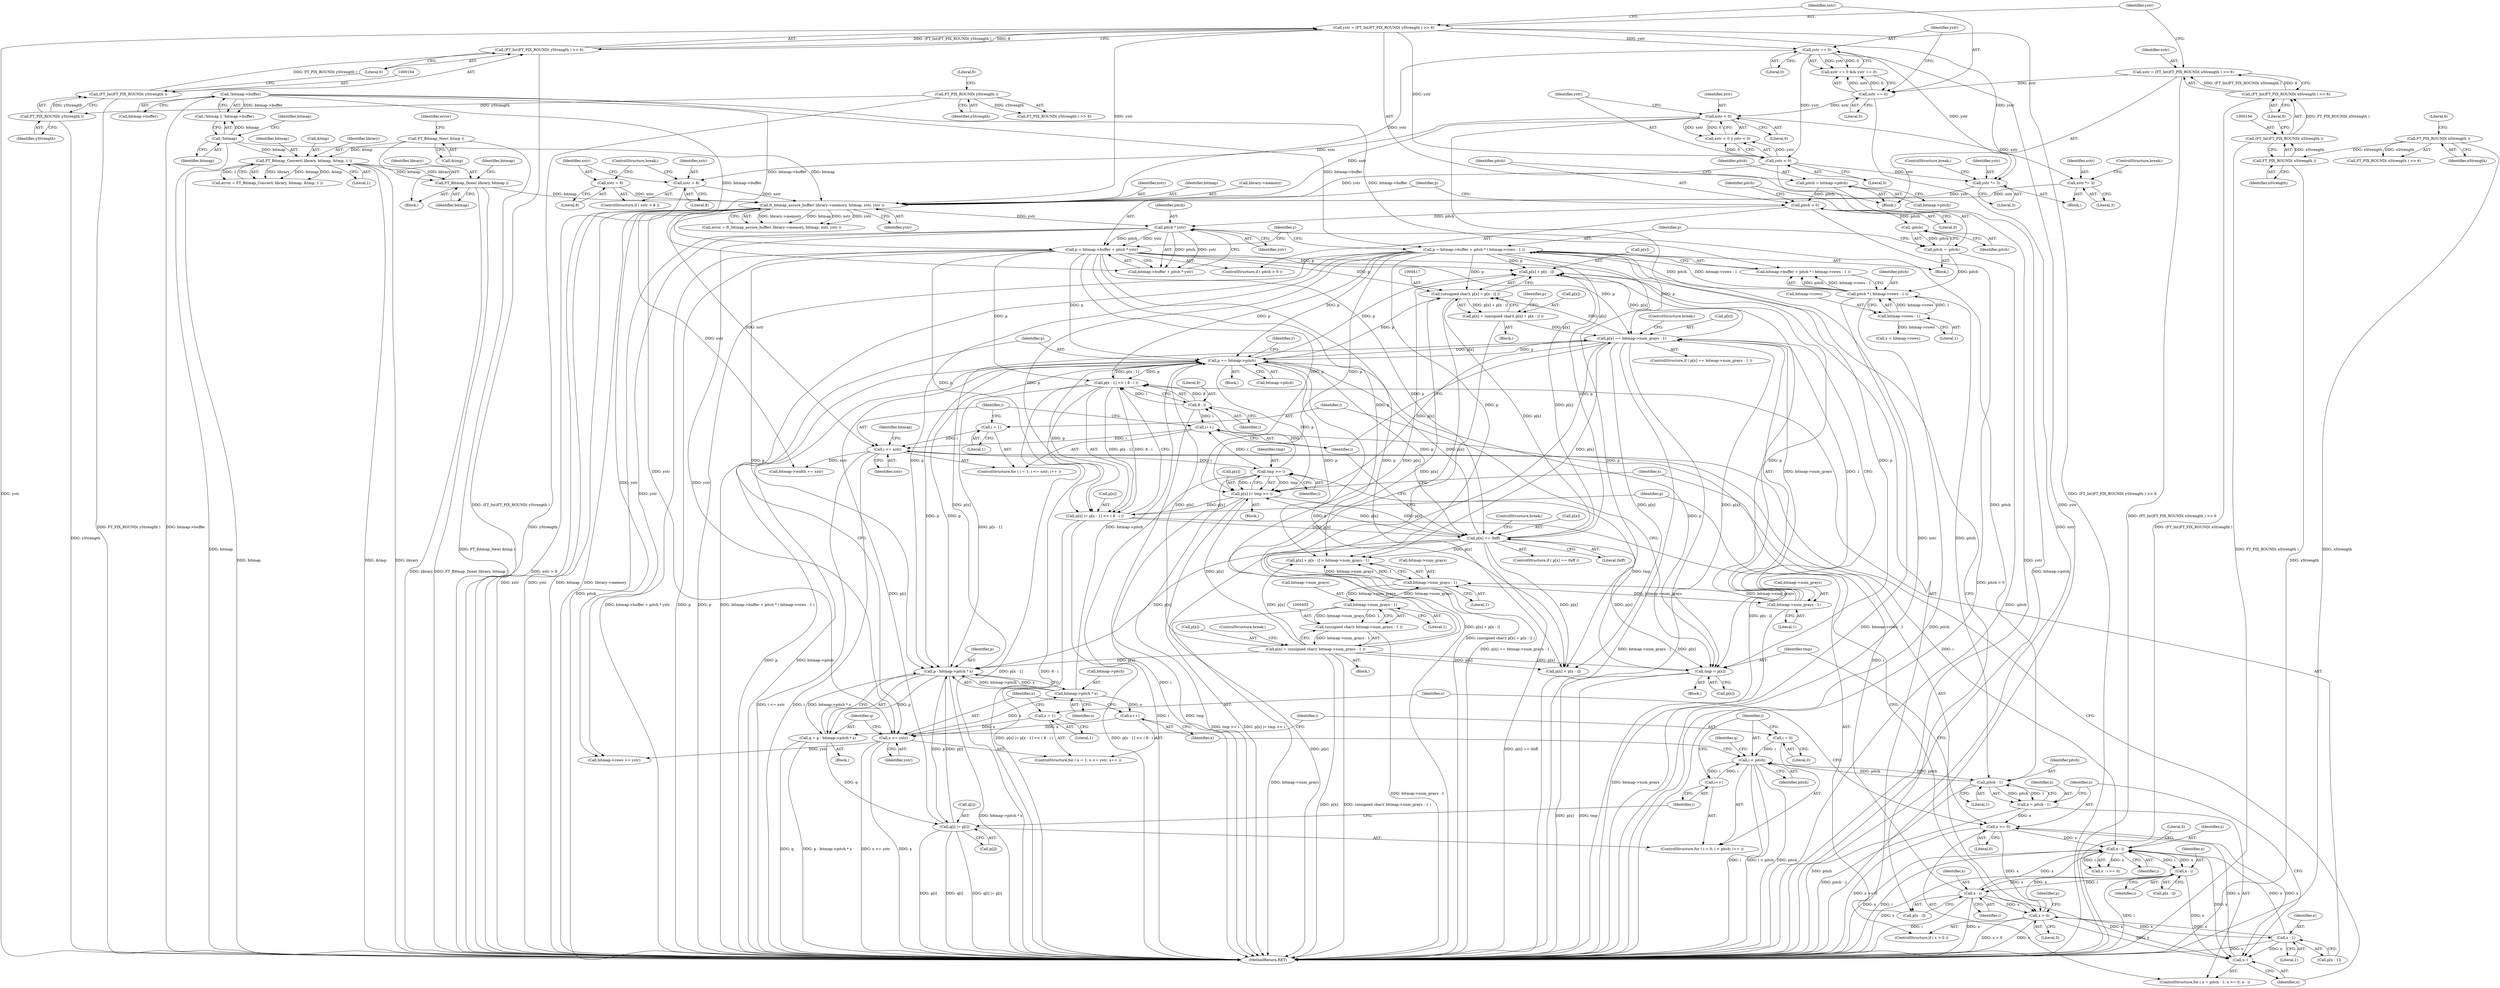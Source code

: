 digraph "0_savannah_b3500af717010137046ec4076d1e1c0641e33727_1@array" {
"1000418" [label="(Call,p[x] + p[x - i])"];
"1000281" [label="(Call,p = bitmap->buffer + pitch * ( bitmap->rows - 1 ))"];
"1000128" [label="(Call,!bitmap->buffer)"];
"1000287" [label="(Call,pitch * ( bitmap->rows - 1 ))"];
"1000277" [label="(Call,pitch = -pitch)"];
"1000279" [label="(Call,-pitch)"];
"1000263" [label="(Call,pitch > 0)"];
"1000257" [label="(Call,pitch = bitmap->pitch)"];
"1000289" [label="(Call,bitmap->rows - 1)"];
"1000266" [label="(Call,p = bitmap->buffer + pitch * ystr)"];
"1000272" [label="(Call,pitch * ystr)"];
"1000246" [label="(Call,ft_bitmap_assure_buffer( library->memory, bitmap, xstr, ystr ))"];
"1000214" [label="(Call,FT_Bitmap_Done( library, bitmap ))"];
"1000204" [label="(Call,FT_Bitmap_Convert( library, bitmap, &tmp, 1 ))"];
"1000126" [label="(Call,!bitmap)"];
"1000199" [label="(Call,FT_Bitmap_New( &tmp ))"];
"1000181" [label="(Call,xstr < 0)"];
"1000170" [label="(Call,xstr == 0)"];
"1000152" [label="(Call,xstr = (FT_Int)FT_PIX_ROUND( xStrength ) >> 6)"];
"1000154" [label="(Call,(FT_Int)FT_PIX_ROUND( xStrength ) >> 6)"];
"1000155" [label="(Call,(FT_Int)FT_PIX_ROUND( xStrength ))"];
"1000157" [label="(Call,FT_PIX_ROUND( xStrength ))"];
"1000139" [label="(Call,FT_PIX_ROUND( xStrength ))"];
"1000224" [label="(Call,xstr > 8)"];
"1000232" [label="(Call,xstr *= 3)"];
"1000227" [label="(Call,xstr = 8)"];
"1000184" [label="(Call,ystr < 0)"];
"1000160" [label="(Call,ystr = (FT_Int)FT_PIX_ROUND( yStrength ) >> 6)"];
"1000162" [label="(Call,(FT_Int)FT_PIX_ROUND( yStrength ) >> 6)"];
"1000163" [label="(Call,(FT_Int)FT_PIX_ROUND( yStrength ))"];
"1000165" [label="(Call,FT_PIX_ROUND( yStrength ))"];
"1000145" [label="(Call,FT_PIX_ROUND( yStrength ))"];
"1000173" [label="(Call,ystr == 0)"];
"1000237" [label="(Call,ystr *= 3)"];
"1000476" [label="(Call,p += bitmap->pitch)"];
"1000455" [label="(Call,bitmap->pitch * x)"];
"1000444" [label="(Call,x <= ystr)"];
"1000441" [label="(Call,x = 1)"];
"1000447" [label="(Call,x++)"];
"1000356" [label="(Call,p[x - 1] << ( 8 - i ))"];
"1000362" [label="(Call,8 - i)"];
"1000345" [label="(Call,tmp >> i)"];
"1000319" [label="(Call,tmp = p[x])"];
"1000366" [label="(Call,p[x] == 0xff)"];
"1000352" [label="(Call,p[x] |= p[x - 1] << ( 8 - i ))"];
"1000341" [label="(Call,p[x] |= tmp >> i)"];
"1000428" [label="(Call,p[x] == bitmap->num_grays - 1)"];
"1000412" [label="(Call,p[x] = (unsigned char)( p[x] + p[x - i] ))"];
"1000416" [label="(Call,(unsigned char)( p[x] + p[x - i] ))"];
"1000398" [label="(Call,p[x] = (unsigned char)( bitmap->num_grays - 1 ))"];
"1000402" [label="(Call,(unsigned char)( bitmap->num_grays - 1 ))"];
"1000404" [label="(Call,bitmap->num_grays - 1)"];
"1000392" [label="(Call,bitmap->num_grays - 1)"];
"1000432" [label="(Call,bitmap->num_grays - 1)"];
"1000328" [label="(Call,i <= xstr)"];
"1000325" [label="(Call,i = 1)"];
"1000331" [label="(Call,i++)"];
"1000424" [label="(Call,x - i)"];
"1000389" [label="(Call,x - i)"];
"1000376" [label="(Call,x - i)"];
"1000312" [label="(Call,x >= 0)"];
"1000315" [label="(Call,x--)"];
"1000349" [label="(Call,x > 0)"];
"1000359" [label="(Call,x - 1)"];
"1000307" [label="(Call,x = pitch - 1)"];
"1000309" [label="(Call,pitch - 1)"];
"1000464" [label="(Call,i < pitch)"];
"1000467" [label="(Call,i++)"];
"1000461" [label="(Call,i = 0)"];
"1000469" [label="(Call,q[i] |= p[i])"];
"1000451" [label="(Call,q = p - bitmap->pitch * x)"];
"1000453" [label="(Call,p - bitmap->pitch * x)"];
"1000251" [label="(Identifier,xstr)"];
"1000363" [label="(Literal,8)"];
"1000230" [label="(ControlStructure,break;)"];
"1000331" [label="(Call,i++)"];
"1000391" [label="(Identifier,i)"];
"1000354" [label="(Identifier,p)"];
"1000371" [label="(ControlStructure,break;)"];
"1000184" [label="(Call,ystr < 0)"];
"1000171" [label="(Identifier,xstr)"];
"1000370" [label="(Literal,0xff)"];
"1000359" [label="(Call,x - 1)"];
"1000470" [label="(Call,q[i])"];
"1000127" [label="(Identifier,bitmap)"];
"1000232" [label="(Call,xstr *= 3)"];
"1000478" [label="(Call,bitmap->pitch)"];
"1000141" [label="(Literal,6)"];
"1000422" [label="(Call,p[x - i])"];
"1000267" [label="(Identifier,p)"];
"1000389" [label="(Call,x - i)"];
"1000377" [label="(Identifier,x)"];
"1000206" [label="(Identifier,bitmap)"];
"1000186" [label="(Literal,0)"];
"1000437" [label="(ControlStructure,break;)"];
"1000393" [label="(Call,bitmap->num_grays)"];
"1000296" [label="(Identifier,y)"];
"1000274" [label="(Identifier,ystr)"];
"1000428" [label="(Call,p[x] == bitmap->num_grays - 1)"];
"1000419" [label="(Call,p[x])"];
"1000258" [label="(Identifier,pitch)"];
"1000396" [label="(Literal,1)"];
"1000416" [label="(Call,(unsigned char)( p[x] + p[x - i] ))"];
"1000125" [label="(Call,!bitmap || !bitmap->buffer)"];
"1000252" [label="(Identifier,ystr)"];
"1000199" [label="(Call,FT_Bitmap_New( &tmp ))"];
"1000202" [label="(Call,error = FT_Bitmap_Convert( library, bitmap, &tmp, 1 ))"];
"1000214" [label="(Call,FT_Bitmap_Done( library, bitmap ))"];
"1000346" [label="(Identifier,tmp)"];
"1000315" [label="(Call,x--)"];
"1000130" [label="(Identifier,bitmap)"];
"1000486" [label="(Call,bitmap->rows += ystr)"];
"1000348" [label="(ControlStructure,if ( x > 0 ))"];
"1000340" [label="(Block,)"];
"1000172" [label="(Literal,0)"];
"1000309" [label="(Call,pitch - 1)"];
"1000229" [label="(Literal,8)"];
"1000209" [label="(Literal,1)"];
"1000357" [label="(Call,p[x - 1])"];
"1000353" [label="(Call,p[x])"];
"1000464" [label="(Call,i < pitch)"];
"1000451" [label="(Call,q = p - bitmap->pitch * x)"];
"1000145" [label="(Call,FT_PIX_ROUND( yStrength ))"];
"1000167" [label="(Literal,6)"];
"1000390" [label="(Identifier,x)"];
"1000425" [label="(Identifier,x)"];
"1000266" [label="(Call,p = bitmap->buffer + pitch * ystr)"];
"1000399" [label="(Call,p[x])"];
"1000215" [label="(Identifier,library)"];
"1000306" [label="(ControlStructure,for ( x = pitch - 1; x >= 0; x-- ))"];
"1000349" [label="(Call,x > 0)"];
"1000234" [label="(Literal,3)"];
"1000312" [label="(Call,x >= 0)"];
"1000356" [label="(Call,p[x - 1] << ( 8 - i ))"];
"1000445" [label="(Identifier,x)"];
"1000460" [label="(ControlStructure,for ( i = 0; i < pitch; i++ ))"];
"1000316" [label="(Identifier,x)"];
"1000144" [label="(Call,FT_PIX_ROUND( yStrength ) >> 6)"];
"1000263" [label="(Call,pitch > 0)"];
"1000305" [label="(Block,)"];
"1000194" [label="(Block,)"];
"1000330" [label="(Identifier,xstr)"];
"1000239" [label="(Literal,3)"];
"1000441" [label="(Call,x = 1)"];
"1000362" [label="(Call,8 - i)"];
"1000448" [label="(Identifier,x)"];
"1000473" [label="(Call,p[i])"];
"1000161" [label="(Identifier,ystr)"];
"1000282" [label="(Identifier,p)"];
"1000155" [label="(Call,(FT_Int)FT_PIX_ROUND( xStrength ))"];
"1000408" [label="(Literal,1)"];
"1000126" [label="(Call,!bitmap)"];
"1000454" [label="(Identifier,p)"];
"1000476" [label="(Call,p += bitmap->pitch)"];
"1000412" [label="(Call,p[x] = (unsigned char)( p[x] + p[x - i] ))"];
"1000197" [label="(Block,)"];
"1000324" [label="(ControlStructure,for ( i = 1; i <= xstr; i++ ))"];
"1000409" [label="(ControlStructure,break;)"];
"1000337" [label="(Identifier,bitmap)"];
"1000159" [label="(Literal,6)"];
"1000443" [label="(Literal,1)"];
"1000411" [label="(Block,)"];
"1000392" [label="(Call,bitmap->num_grays - 1)"];
"1000465" [label="(Identifier,i)"];
"1000469" [label="(Call,q[i] |= p[i])"];
"1000265" [label="(Literal,0)"];
"1000424" [label="(Call,x - i)"];
"1000311" [label="(Literal,1)"];
"1000204" [label="(Call,FT_Bitmap_Convert( library, bitmap, &tmp, 1 ))"];
"1000308" [label="(Identifier,x)"];
"1000219" [label="(Identifier,bitmap)"];
"1000325" [label="(Call,i = 1)"];
"1000418" [label="(Call,p[x] + p[x - i])"];
"1000329" [label="(Identifier,i)"];
"1000162" [label="(Call,(FT_Int)FT_PIX_ROUND( yStrength ) >> 6)"];
"1000436" [label="(Literal,1)"];
"1000165" [label="(Call,FT_PIX_ROUND( yStrength ))"];
"1000226" [label="(Literal,8)"];
"1000397" [label="(Block,)"];
"1000154" [label="(Call,(FT_Int)FT_PIX_ROUND( xStrength ) >> 6)"];
"1000293" [label="(Literal,1)"];
"1000307" [label="(Call,x = pitch - 1)"];
"1000477" [label="(Identifier,p)"];
"1000152" [label="(Call,xstr = (FT_Int)FT_PIX_ROUND( xStrength ) >> 6)"];
"1000278" [label="(Identifier,pitch)"];
"1000455" [label="(Call,bitmap->pitch * x)"];
"1000367" [label="(Call,p[x])"];
"1000240" [label="(ControlStructure,break;)"];
"1000153" [label="(Identifier,xstr)"];
"1000304" [label="(Identifier,y)"];
"1000467" [label="(Call,i++)"];
"1000433" [label="(Call,bitmap->num_grays)"];
"1000146" [label="(Identifier,yStrength)"];
"1000382" [label="(Call,p[x] + p[x - i] > bitmap->num_grays - 1)"];
"1000352" [label="(Call,p[x] |= p[x - 1] << ( 8 - i ))"];
"1000368" [label="(Identifier,p)"];
"1000350" [label="(Identifier,x)"];
"1000332" [label="(Identifier,i)"];
"1000160" [label="(Call,ystr = (FT_Int)FT_PIX_ROUND( yStrength ) >> 6)"];
"1000276" [label="(Block,)"];
"1000224" [label="(Call,xstr > 8)"];
"1000310" [label="(Identifier,pitch)"];
"1000185" [label="(Identifier,ystr)"];
"1000112" [label="(Block,)"];
"1000181" [label="(Call,xstr < 0)"];
"1000347" [label="(Identifier,i)"];
"1000379" [label="(Literal,0)"];
"1000345" [label="(Call,tmp >> i)"];
"1000129" [label="(Call,bitmap->buffer)"];
"1000228" [label="(Identifier,xstr)"];
"1000361" [label="(Literal,1)"];
"1000244" [label="(Call,error = ft_bitmap_assure_buffer( library->memory, bitmap, xstr, ystr ))"];
"1000225" [label="(Identifier,xstr)"];
"1000375" [label="(Call,x - i >= 0)"];
"1000298" [label="(Call,y < bitmap->rows)"];
"1000233" [label="(Identifier,xstr)"];
"1000351" [label="(Literal,0)"];
"1000456" [label="(Call,bitmap->pitch)"];
"1000183" [label="(Literal,0)"];
"1000207" [label="(Call,&tmp)"];
"1000447" [label="(Call,x++)"];
"1000378" [label="(Identifier,i)"];
"1000493" [label="(MethodReturn,RET)"];
"1000288" [label="(Identifier,pitch)"];
"1000283" [label="(Call,bitmap->buffer + pitch * ( bitmap->rows - 1 ))"];
"1000169" [label="(Call,xstr == 0 && ystr == 0)"];
"1000319" [label="(Call,tmp = p[x])"];
"1000277" [label="(Call,pitch = -pitch)"];
"1000446" [label="(Identifier,ystr)"];
"1000463" [label="(Literal,0)"];
"1000158" [label="(Identifier,xStrength)"];
"1000166" [label="(Identifier,yStrength)"];
"1000235" [label="(ControlStructure,break;)"];
"1000405" [label="(Call,bitmap->num_grays)"];
"1000398" [label="(Call,p[x] = (unsigned char)( bitmap->num_grays - 1 ))"];
"1000462" [label="(Identifier,i)"];
"1000327" [label="(Literal,1)"];
"1000147" [label="(Literal,6)"];
"1000272" [label="(Call,pitch * ystr)"];
"1000268" [label="(Call,bitmap->buffer + pitch * ystr)"];
"1000238" [label="(Identifier,ystr)"];
"1000246" [label="(Call,ft_bitmap_assure_buffer( library->memory, bitmap, xstr, ystr ))"];
"1000262" [label="(ControlStructure,if ( pitch > 0 ))"];
"1000341" [label="(Call,p[x] |= tmp >> i)"];
"1000387" [label="(Call,p[x - i])"];
"1000157" [label="(Call,FT_PIX_ROUND( xStrength ))"];
"1000326" [label="(Identifier,i)"];
"1000442" [label="(Identifier,x)"];
"1000481" [label="(Call,bitmap->width += xstr)"];
"1000139" [label="(Call,FT_PIX_ROUND( xStrength ))"];
"1000175" [label="(Literal,0)"];
"1000259" [label="(Call,bitmap->pitch)"];
"1000257" [label="(Call,pitch = bitmap->pitch)"];
"1000250" [label="(Identifier,bitmap)"];
"1000328" [label="(Call,i <= xstr)"];
"1000200" [label="(Call,&tmp)"];
"1000402" [label="(Call,(unsigned char)( bitmap->num_grays - 1 ))"];
"1000273" [label="(Identifier,pitch)"];
"1000279" [label="(Call,-pitch)"];
"1000471" [label="(Identifier,q)"];
"1000237" [label="(Call,ystr *= 3)"];
"1000290" [label="(Call,bitmap->rows)"];
"1000163" [label="(Call,(FT_Int)FT_PIX_ROUND( yStrength ))"];
"1000264" [label="(Identifier,pitch)"];
"1000320" [label="(Identifier,tmp)"];
"1000281" [label="(Call,p = bitmap->buffer + pitch * ( bitmap->rows - 1 ))"];
"1000223" [label="(ControlStructure,if ( xstr > 8 ))"];
"1000342" [label="(Call,p[x])"];
"1000138" [label="(Call,FT_PIX_ROUND( xStrength ) >> 6)"];
"1000453" [label="(Call,p - bitmap->pitch * x)"];
"1000227" [label="(Call,xstr = 8)"];
"1000413" [label="(Call,p[x])"];
"1000383" [label="(Call,p[x] + p[x - i])"];
"1000180" [label="(Call,xstr < 0 || ystr < 0)"];
"1000317" [label="(Block,)"];
"1000216" [label="(Identifier,bitmap)"];
"1000140" [label="(Identifier,xStrength)"];
"1000468" [label="(Identifier,i)"];
"1000205" [label="(Identifier,library)"];
"1000364" [label="(Identifier,i)"];
"1000360" [label="(Identifier,x)"];
"1000287" [label="(Call,pitch * ( bitmap->rows - 1 ))"];
"1000280" [label="(Identifier,pitch)"];
"1000461" [label="(Call,i = 0)"];
"1000376" [label="(Call,x - i)"];
"1000444" [label="(Call,x <= ystr)"];
"1000452" [label="(Identifier,q)"];
"1000203" [label="(Identifier,error)"];
"1000366" [label="(Call,p[x] == 0xff)"];
"1000427" [label="(ControlStructure,if ( p[x] == bitmap->num_grays - 1 ))"];
"1000170" [label="(Call,xstr == 0)"];
"1000466" [label="(Identifier,pitch)"];
"1000321" [label="(Call,p[x])"];
"1000174" [label="(Identifier,ystr)"];
"1000365" [label="(ControlStructure,if ( p[x] == 0xff ))"];
"1000247" [label="(Call,library->memory)"];
"1000440" [label="(ControlStructure,for ( x = 1; x <= ystr; x++ ))"];
"1000314" [label="(Literal,0)"];
"1000173" [label="(Call,ystr == 0)"];
"1000426" [label="(Identifier,i)"];
"1000313" [label="(Identifier,x)"];
"1000430" [label="(Identifier,p)"];
"1000289" [label="(Call,bitmap->rows - 1)"];
"1000459" [label="(Identifier,x)"];
"1000449" [label="(Block,)"];
"1000432" [label="(Call,bitmap->num_grays - 1)"];
"1000429" [label="(Call,p[x])"];
"1000128" [label="(Call,!bitmap->buffer)"];
"1000182" [label="(Identifier,xstr)"];
"1000404" [label="(Call,bitmap->num_grays - 1)"];
"1000418" -> "1000416"  [label="AST: "];
"1000418" -> "1000422"  [label="CFG: "];
"1000419" -> "1000418"  [label="AST: "];
"1000422" -> "1000418"  [label="AST: "];
"1000416" -> "1000418"  [label="CFG: "];
"1000418" -> "1000493"  [label="DDG: p[x - i]"];
"1000281" -> "1000418"  [label="DDG: p"];
"1000266" -> "1000418"  [label="DDG: p"];
"1000476" -> "1000418"  [label="DDG: p"];
"1000366" -> "1000418"  [label="DDG: p[x]"];
"1000428" -> "1000418"  [label="DDG: p[x]"];
"1000398" -> "1000418"  [label="DDG: p[x]"];
"1000281" -> "1000276"  [label="AST: "];
"1000281" -> "1000283"  [label="CFG: "];
"1000282" -> "1000281"  [label="AST: "];
"1000283" -> "1000281"  [label="AST: "];
"1000296" -> "1000281"  [label="CFG: "];
"1000281" -> "1000493"  [label="DDG: p"];
"1000281" -> "1000493"  [label="DDG: bitmap->buffer + pitch * ( bitmap->rows - 1 )"];
"1000128" -> "1000281"  [label="DDG: bitmap->buffer"];
"1000287" -> "1000281"  [label="DDG: pitch"];
"1000287" -> "1000281"  [label="DDG: bitmap->rows - 1"];
"1000281" -> "1000319"  [label="DDG: p"];
"1000281" -> "1000341"  [label="DDG: p"];
"1000281" -> "1000352"  [label="DDG: p"];
"1000281" -> "1000356"  [label="DDG: p"];
"1000281" -> "1000366"  [label="DDG: p"];
"1000281" -> "1000382"  [label="DDG: p"];
"1000281" -> "1000383"  [label="DDG: p"];
"1000281" -> "1000416"  [label="DDG: p"];
"1000281" -> "1000428"  [label="DDG: p"];
"1000281" -> "1000453"  [label="DDG: p"];
"1000281" -> "1000476"  [label="DDG: p"];
"1000128" -> "1000125"  [label="AST: "];
"1000128" -> "1000129"  [label="CFG: "];
"1000129" -> "1000128"  [label="AST: "];
"1000125" -> "1000128"  [label="CFG: "];
"1000128" -> "1000493"  [label="DDG: bitmap->buffer"];
"1000128" -> "1000125"  [label="DDG: bitmap->buffer"];
"1000128" -> "1000266"  [label="DDG: bitmap->buffer"];
"1000128" -> "1000268"  [label="DDG: bitmap->buffer"];
"1000128" -> "1000283"  [label="DDG: bitmap->buffer"];
"1000287" -> "1000283"  [label="AST: "];
"1000287" -> "1000289"  [label="CFG: "];
"1000288" -> "1000287"  [label="AST: "];
"1000289" -> "1000287"  [label="AST: "];
"1000283" -> "1000287"  [label="CFG: "];
"1000287" -> "1000493"  [label="DDG: bitmap->rows - 1"];
"1000287" -> "1000493"  [label="DDG: pitch"];
"1000287" -> "1000283"  [label="DDG: pitch"];
"1000287" -> "1000283"  [label="DDG: bitmap->rows - 1"];
"1000277" -> "1000287"  [label="DDG: pitch"];
"1000289" -> "1000287"  [label="DDG: bitmap->rows"];
"1000289" -> "1000287"  [label="DDG: 1"];
"1000287" -> "1000309"  [label="DDG: pitch"];
"1000277" -> "1000276"  [label="AST: "];
"1000277" -> "1000279"  [label="CFG: "];
"1000278" -> "1000277"  [label="AST: "];
"1000279" -> "1000277"  [label="AST: "];
"1000282" -> "1000277"  [label="CFG: "];
"1000277" -> "1000493"  [label="DDG: -pitch"];
"1000279" -> "1000277"  [label="DDG: pitch"];
"1000279" -> "1000280"  [label="CFG: "];
"1000280" -> "1000279"  [label="AST: "];
"1000263" -> "1000279"  [label="DDG: pitch"];
"1000263" -> "1000262"  [label="AST: "];
"1000263" -> "1000265"  [label="CFG: "];
"1000264" -> "1000263"  [label="AST: "];
"1000265" -> "1000263"  [label="AST: "];
"1000267" -> "1000263"  [label="CFG: "];
"1000278" -> "1000263"  [label="CFG: "];
"1000263" -> "1000493"  [label="DDG: pitch > 0"];
"1000257" -> "1000263"  [label="DDG: pitch"];
"1000263" -> "1000272"  [label="DDG: pitch"];
"1000257" -> "1000112"  [label="AST: "];
"1000257" -> "1000259"  [label="CFG: "];
"1000258" -> "1000257"  [label="AST: "];
"1000259" -> "1000257"  [label="AST: "];
"1000264" -> "1000257"  [label="CFG: "];
"1000257" -> "1000493"  [label="DDG: bitmap->pitch"];
"1000289" -> "1000293"  [label="CFG: "];
"1000290" -> "1000289"  [label="AST: "];
"1000293" -> "1000289"  [label="AST: "];
"1000289" -> "1000298"  [label="DDG: bitmap->rows"];
"1000266" -> "1000262"  [label="AST: "];
"1000266" -> "1000268"  [label="CFG: "];
"1000267" -> "1000266"  [label="AST: "];
"1000268" -> "1000266"  [label="AST: "];
"1000296" -> "1000266"  [label="CFG: "];
"1000266" -> "1000493"  [label="DDG: bitmap->buffer + pitch * ystr"];
"1000266" -> "1000493"  [label="DDG: p"];
"1000272" -> "1000266"  [label="DDG: pitch"];
"1000272" -> "1000266"  [label="DDG: ystr"];
"1000266" -> "1000319"  [label="DDG: p"];
"1000266" -> "1000341"  [label="DDG: p"];
"1000266" -> "1000352"  [label="DDG: p"];
"1000266" -> "1000356"  [label="DDG: p"];
"1000266" -> "1000366"  [label="DDG: p"];
"1000266" -> "1000382"  [label="DDG: p"];
"1000266" -> "1000383"  [label="DDG: p"];
"1000266" -> "1000416"  [label="DDG: p"];
"1000266" -> "1000428"  [label="DDG: p"];
"1000266" -> "1000453"  [label="DDG: p"];
"1000266" -> "1000476"  [label="DDG: p"];
"1000272" -> "1000268"  [label="AST: "];
"1000272" -> "1000274"  [label="CFG: "];
"1000273" -> "1000272"  [label="AST: "];
"1000274" -> "1000272"  [label="AST: "];
"1000268" -> "1000272"  [label="CFG: "];
"1000272" -> "1000493"  [label="DDG: pitch"];
"1000272" -> "1000268"  [label="DDG: pitch"];
"1000272" -> "1000268"  [label="DDG: ystr"];
"1000246" -> "1000272"  [label="DDG: ystr"];
"1000272" -> "1000309"  [label="DDG: pitch"];
"1000272" -> "1000444"  [label="DDG: ystr"];
"1000272" -> "1000486"  [label="DDG: ystr"];
"1000246" -> "1000244"  [label="AST: "];
"1000246" -> "1000252"  [label="CFG: "];
"1000247" -> "1000246"  [label="AST: "];
"1000250" -> "1000246"  [label="AST: "];
"1000251" -> "1000246"  [label="AST: "];
"1000252" -> "1000246"  [label="AST: "];
"1000244" -> "1000246"  [label="CFG: "];
"1000246" -> "1000493"  [label="DDG: xstr"];
"1000246" -> "1000493"  [label="DDG: ystr"];
"1000246" -> "1000493"  [label="DDG: bitmap"];
"1000246" -> "1000493"  [label="DDG: library->memory"];
"1000246" -> "1000244"  [label="DDG: library->memory"];
"1000246" -> "1000244"  [label="DDG: bitmap"];
"1000246" -> "1000244"  [label="DDG: xstr"];
"1000246" -> "1000244"  [label="DDG: ystr"];
"1000214" -> "1000246"  [label="DDG: bitmap"];
"1000126" -> "1000246"  [label="DDG: bitmap"];
"1000181" -> "1000246"  [label="DDG: xstr"];
"1000224" -> "1000246"  [label="DDG: xstr"];
"1000232" -> "1000246"  [label="DDG: xstr"];
"1000227" -> "1000246"  [label="DDG: xstr"];
"1000184" -> "1000246"  [label="DDG: ystr"];
"1000237" -> "1000246"  [label="DDG: ystr"];
"1000160" -> "1000246"  [label="DDG: ystr"];
"1000173" -> "1000246"  [label="DDG: ystr"];
"1000246" -> "1000328"  [label="DDG: xstr"];
"1000246" -> "1000444"  [label="DDG: ystr"];
"1000246" -> "1000481"  [label="DDG: xstr"];
"1000246" -> "1000486"  [label="DDG: ystr"];
"1000214" -> "1000197"  [label="AST: "];
"1000214" -> "1000216"  [label="CFG: "];
"1000215" -> "1000214"  [label="AST: "];
"1000216" -> "1000214"  [label="AST: "];
"1000219" -> "1000214"  [label="CFG: "];
"1000214" -> "1000493"  [label="DDG: FT_Bitmap_Done( library, bitmap )"];
"1000214" -> "1000493"  [label="DDG: library"];
"1000204" -> "1000214"  [label="DDG: library"];
"1000204" -> "1000214"  [label="DDG: bitmap"];
"1000204" -> "1000202"  [label="AST: "];
"1000204" -> "1000209"  [label="CFG: "];
"1000205" -> "1000204"  [label="AST: "];
"1000206" -> "1000204"  [label="AST: "];
"1000207" -> "1000204"  [label="AST: "];
"1000209" -> "1000204"  [label="AST: "];
"1000202" -> "1000204"  [label="CFG: "];
"1000204" -> "1000493"  [label="DDG: bitmap"];
"1000204" -> "1000493"  [label="DDG: &tmp"];
"1000204" -> "1000493"  [label="DDG: library"];
"1000204" -> "1000202"  [label="DDG: library"];
"1000204" -> "1000202"  [label="DDG: bitmap"];
"1000204" -> "1000202"  [label="DDG: &tmp"];
"1000204" -> "1000202"  [label="DDG: 1"];
"1000126" -> "1000204"  [label="DDG: bitmap"];
"1000199" -> "1000204"  [label="DDG: &tmp"];
"1000126" -> "1000125"  [label="AST: "];
"1000126" -> "1000127"  [label="CFG: "];
"1000127" -> "1000126"  [label="AST: "];
"1000130" -> "1000126"  [label="CFG: "];
"1000125" -> "1000126"  [label="CFG: "];
"1000126" -> "1000493"  [label="DDG: bitmap"];
"1000126" -> "1000125"  [label="DDG: bitmap"];
"1000199" -> "1000197"  [label="AST: "];
"1000199" -> "1000200"  [label="CFG: "];
"1000200" -> "1000199"  [label="AST: "];
"1000203" -> "1000199"  [label="CFG: "];
"1000199" -> "1000493"  [label="DDG: FT_Bitmap_New( &tmp )"];
"1000181" -> "1000180"  [label="AST: "];
"1000181" -> "1000183"  [label="CFG: "];
"1000182" -> "1000181"  [label="AST: "];
"1000183" -> "1000181"  [label="AST: "];
"1000185" -> "1000181"  [label="CFG: "];
"1000180" -> "1000181"  [label="CFG: "];
"1000181" -> "1000493"  [label="DDG: xstr"];
"1000181" -> "1000180"  [label="DDG: xstr"];
"1000181" -> "1000180"  [label="DDG: 0"];
"1000170" -> "1000181"  [label="DDG: xstr"];
"1000181" -> "1000224"  [label="DDG: xstr"];
"1000181" -> "1000232"  [label="DDG: xstr"];
"1000170" -> "1000169"  [label="AST: "];
"1000170" -> "1000172"  [label="CFG: "];
"1000171" -> "1000170"  [label="AST: "];
"1000172" -> "1000170"  [label="AST: "];
"1000174" -> "1000170"  [label="CFG: "];
"1000169" -> "1000170"  [label="CFG: "];
"1000170" -> "1000493"  [label="DDG: xstr"];
"1000170" -> "1000169"  [label="DDG: xstr"];
"1000170" -> "1000169"  [label="DDG: 0"];
"1000152" -> "1000170"  [label="DDG: xstr"];
"1000152" -> "1000112"  [label="AST: "];
"1000152" -> "1000154"  [label="CFG: "];
"1000153" -> "1000152"  [label="AST: "];
"1000154" -> "1000152"  [label="AST: "];
"1000161" -> "1000152"  [label="CFG: "];
"1000152" -> "1000493"  [label="DDG: (FT_Int)FT_PIX_ROUND( xStrength ) >> 6"];
"1000154" -> "1000152"  [label="DDG: (FT_Int)FT_PIX_ROUND( xStrength )"];
"1000154" -> "1000152"  [label="DDG: 6"];
"1000154" -> "1000159"  [label="CFG: "];
"1000155" -> "1000154"  [label="AST: "];
"1000159" -> "1000154"  [label="AST: "];
"1000154" -> "1000493"  [label="DDG: (FT_Int)FT_PIX_ROUND( xStrength )"];
"1000155" -> "1000154"  [label="DDG: FT_PIX_ROUND( xStrength )"];
"1000155" -> "1000157"  [label="CFG: "];
"1000156" -> "1000155"  [label="AST: "];
"1000157" -> "1000155"  [label="AST: "];
"1000159" -> "1000155"  [label="CFG: "];
"1000155" -> "1000493"  [label="DDG: FT_PIX_ROUND( xStrength )"];
"1000157" -> "1000155"  [label="DDG: xStrength"];
"1000157" -> "1000158"  [label="CFG: "];
"1000158" -> "1000157"  [label="AST: "];
"1000157" -> "1000493"  [label="DDG: xStrength"];
"1000139" -> "1000157"  [label="DDG: xStrength"];
"1000139" -> "1000138"  [label="AST: "];
"1000139" -> "1000140"  [label="CFG: "];
"1000140" -> "1000139"  [label="AST: "];
"1000141" -> "1000139"  [label="CFG: "];
"1000139" -> "1000493"  [label="DDG: xStrength"];
"1000139" -> "1000138"  [label="DDG: xStrength"];
"1000224" -> "1000223"  [label="AST: "];
"1000224" -> "1000226"  [label="CFG: "];
"1000225" -> "1000224"  [label="AST: "];
"1000226" -> "1000224"  [label="AST: "];
"1000228" -> "1000224"  [label="CFG: "];
"1000230" -> "1000224"  [label="CFG: "];
"1000224" -> "1000493"  [label="DDG: xstr > 8"];
"1000232" -> "1000194"  [label="AST: "];
"1000232" -> "1000234"  [label="CFG: "];
"1000233" -> "1000232"  [label="AST: "];
"1000234" -> "1000232"  [label="AST: "];
"1000235" -> "1000232"  [label="CFG: "];
"1000227" -> "1000223"  [label="AST: "];
"1000227" -> "1000229"  [label="CFG: "];
"1000228" -> "1000227"  [label="AST: "];
"1000229" -> "1000227"  [label="AST: "];
"1000230" -> "1000227"  [label="CFG: "];
"1000184" -> "1000180"  [label="AST: "];
"1000184" -> "1000186"  [label="CFG: "];
"1000185" -> "1000184"  [label="AST: "];
"1000186" -> "1000184"  [label="AST: "];
"1000180" -> "1000184"  [label="CFG: "];
"1000184" -> "1000493"  [label="DDG: ystr"];
"1000184" -> "1000180"  [label="DDG: ystr"];
"1000184" -> "1000180"  [label="DDG: 0"];
"1000160" -> "1000184"  [label="DDG: ystr"];
"1000173" -> "1000184"  [label="DDG: ystr"];
"1000184" -> "1000237"  [label="DDG: ystr"];
"1000160" -> "1000112"  [label="AST: "];
"1000160" -> "1000162"  [label="CFG: "];
"1000161" -> "1000160"  [label="AST: "];
"1000162" -> "1000160"  [label="AST: "];
"1000171" -> "1000160"  [label="CFG: "];
"1000160" -> "1000493"  [label="DDG: (FT_Int)FT_PIX_ROUND( yStrength ) >> 6"];
"1000160" -> "1000493"  [label="DDG: ystr"];
"1000162" -> "1000160"  [label="DDG: (FT_Int)FT_PIX_ROUND( yStrength )"];
"1000162" -> "1000160"  [label="DDG: 6"];
"1000160" -> "1000173"  [label="DDG: ystr"];
"1000160" -> "1000237"  [label="DDG: ystr"];
"1000162" -> "1000167"  [label="CFG: "];
"1000163" -> "1000162"  [label="AST: "];
"1000167" -> "1000162"  [label="AST: "];
"1000162" -> "1000493"  [label="DDG: (FT_Int)FT_PIX_ROUND( yStrength )"];
"1000163" -> "1000162"  [label="DDG: FT_PIX_ROUND( yStrength )"];
"1000163" -> "1000165"  [label="CFG: "];
"1000164" -> "1000163"  [label="AST: "];
"1000165" -> "1000163"  [label="AST: "];
"1000167" -> "1000163"  [label="CFG: "];
"1000163" -> "1000493"  [label="DDG: FT_PIX_ROUND( yStrength )"];
"1000165" -> "1000163"  [label="DDG: yStrength"];
"1000165" -> "1000166"  [label="CFG: "];
"1000166" -> "1000165"  [label="AST: "];
"1000165" -> "1000493"  [label="DDG: yStrength"];
"1000145" -> "1000165"  [label="DDG: yStrength"];
"1000145" -> "1000144"  [label="AST: "];
"1000145" -> "1000146"  [label="CFG: "];
"1000146" -> "1000145"  [label="AST: "];
"1000147" -> "1000145"  [label="CFG: "];
"1000145" -> "1000493"  [label="DDG: yStrength"];
"1000145" -> "1000144"  [label="DDG: yStrength"];
"1000173" -> "1000169"  [label="AST: "];
"1000173" -> "1000175"  [label="CFG: "];
"1000174" -> "1000173"  [label="AST: "];
"1000175" -> "1000173"  [label="AST: "];
"1000169" -> "1000173"  [label="CFG: "];
"1000173" -> "1000493"  [label="DDG: ystr"];
"1000173" -> "1000169"  [label="DDG: ystr"];
"1000173" -> "1000169"  [label="DDG: 0"];
"1000173" -> "1000237"  [label="DDG: ystr"];
"1000237" -> "1000194"  [label="AST: "];
"1000237" -> "1000239"  [label="CFG: "];
"1000238" -> "1000237"  [label="AST: "];
"1000239" -> "1000237"  [label="AST: "];
"1000240" -> "1000237"  [label="CFG: "];
"1000476" -> "1000305"  [label="AST: "];
"1000476" -> "1000478"  [label="CFG: "];
"1000477" -> "1000476"  [label="AST: "];
"1000478" -> "1000476"  [label="AST: "];
"1000304" -> "1000476"  [label="CFG: "];
"1000476" -> "1000493"  [label="DDG: p"];
"1000476" -> "1000493"  [label="DDG: bitmap->pitch"];
"1000476" -> "1000319"  [label="DDG: p"];
"1000476" -> "1000341"  [label="DDG: p"];
"1000476" -> "1000352"  [label="DDG: p"];
"1000476" -> "1000356"  [label="DDG: p"];
"1000476" -> "1000366"  [label="DDG: p"];
"1000476" -> "1000382"  [label="DDG: p"];
"1000476" -> "1000383"  [label="DDG: p"];
"1000476" -> "1000416"  [label="DDG: p"];
"1000476" -> "1000428"  [label="DDG: p"];
"1000476" -> "1000453"  [label="DDG: p"];
"1000455" -> "1000476"  [label="DDG: bitmap->pitch"];
"1000356" -> "1000476"  [label="DDG: p[x - 1]"];
"1000366" -> "1000476"  [label="DDG: p[x]"];
"1000469" -> "1000476"  [label="DDG: p[i]"];
"1000453" -> "1000476"  [label="DDG: p"];
"1000428" -> "1000476"  [label="DDG: p[x]"];
"1000398" -> "1000476"  [label="DDG: p[x]"];
"1000455" -> "1000453"  [label="AST: "];
"1000455" -> "1000459"  [label="CFG: "];
"1000456" -> "1000455"  [label="AST: "];
"1000459" -> "1000455"  [label="AST: "];
"1000453" -> "1000455"  [label="CFG: "];
"1000455" -> "1000447"  [label="DDG: x"];
"1000455" -> "1000453"  [label="DDG: bitmap->pitch"];
"1000455" -> "1000453"  [label="DDG: x"];
"1000444" -> "1000455"  [label="DDG: x"];
"1000444" -> "1000440"  [label="AST: "];
"1000444" -> "1000446"  [label="CFG: "];
"1000445" -> "1000444"  [label="AST: "];
"1000446" -> "1000444"  [label="AST: "];
"1000452" -> "1000444"  [label="CFG: "];
"1000477" -> "1000444"  [label="CFG: "];
"1000444" -> "1000493"  [label="DDG: x"];
"1000444" -> "1000493"  [label="DDG: x <= ystr"];
"1000441" -> "1000444"  [label="DDG: x"];
"1000447" -> "1000444"  [label="DDG: x"];
"1000444" -> "1000486"  [label="DDG: ystr"];
"1000441" -> "1000440"  [label="AST: "];
"1000441" -> "1000443"  [label="CFG: "];
"1000442" -> "1000441"  [label="AST: "];
"1000443" -> "1000441"  [label="AST: "];
"1000445" -> "1000441"  [label="CFG: "];
"1000447" -> "1000440"  [label="AST: "];
"1000447" -> "1000448"  [label="CFG: "];
"1000448" -> "1000447"  [label="AST: "];
"1000445" -> "1000447"  [label="CFG: "];
"1000356" -> "1000352"  [label="AST: "];
"1000356" -> "1000362"  [label="CFG: "];
"1000357" -> "1000356"  [label="AST: "];
"1000362" -> "1000356"  [label="AST: "];
"1000352" -> "1000356"  [label="CFG: "];
"1000356" -> "1000493"  [label="DDG: p[x - 1]"];
"1000356" -> "1000493"  [label="DDG: 8 - i"];
"1000356" -> "1000352"  [label="DDG: p[x - 1]"];
"1000356" -> "1000352"  [label="DDG: 8 - i"];
"1000362" -> "1000356"  [label="DDG: 8"];
"1000362" -> "1000356"  [label="DDG: i"];
"1000356" -> "1000453"  [label="DDG: p[x - 1]"];
"1000362" -> "1000364"  [label="CFG: "];
"1000363" -> "1000362"  [label="AST: "];
"1000364" -> "1000362"  [label="AST: "];
"1000362" -> "1000493"  [label="DDG: i"];
"1000362" -> "1000331"  [label="DDG: i"];
"1000345" -> "1000362"  [label="DDG: i"];
"1000345" -> "1000341"  [label="AST: "];
"1000345" -> "1000347"  [label="CFG: "];
"1000346" -> "1000345"  [label="AST: "];
"1000347" -> "1000345"  [label="AST: "];
"1000341" -> "1000345"  [label="CFG: "];
"1000345" -> "1000493"  [label="DDG: i"];
"1000345" -> "1000493"  [label="DDG: tmp"];
"1000345" -> "1000331"  [label="DDG: i"];
"1000345" -> "1000341"  [label="DDG: tmp"];
"1000345" -> "1000341"  [label="DDG: i"];
"1000319" -> "1000345"  [label="DDG: tmp"];
"1000328" -> "1000345"  [label="DDG: i"];
"1000319" -> "1000317"  [label="AST: "];
"1000319" -> "1000321"  [label="CFG: "];
"1000320" -> "1000319"  [label="AST: "];
"1000321" -> "1000319"  [label="AST: "];
"1000326" -> "1000319"  [label="CFG: "];
"1000319" -> "1000493"  [label="DDG: p[x]"];
"1000319" -> "1000493"  [label="DDG: tmp"];
"1000366" -> "1000319"  [label="DDG: p[x]"];
"1000428" -> "1000319"  [label="DDG: p[x]"];
"1000398" -> "1000319"  [label="DDG: p[x]"];
"1000366" -> "1000365"  [label="AST: "];
"1000366" -> "1000370"  [label="CFG: "];
"1000367" -> "1000366"  [label="AST: "];
"1000370" -> "1000366"  [label="AST: "];
"1000371" -> "1000366"  [label="CFG: "];
"1000332" -> "1000366"  [label="CFG: "];
"1000366" -> "1000493"  [label="DDG: p[x]"];
"1000366" -> "1000493"  [label="DDG: p[x] == 0xff"];
"1000366" -> "1000341"  [label="DDG: p[x]"];
"1000352" -> "1000366"  [label="DDG: p[x]"];
"1000341" -> "1000366"  [label="DDG: p[x]"];
"1000366" -> "1000382"  [label="DDG: p[x]"];
"1000366" -> "1000383"  [label="DDG: p[x]"];
"1000366" -> "1000416"  [label="DDG: p[x]"];
"1000366" -> "1000453"  [label="DDG: p[x]"];
"1000352" -> "1000348"  [label="AST: "];
"1000353" -> "1000352"  [label="AST: "];
"1000368" -> "1000352"  [label="CFG: "];
"1000352" -> "1000493"  [label="DDG: p[x - 1] << ( 8 - i )"];
"1000352" -> "1000493"  [label="DDG: p[x] |= p[x - 1] << ( 8 - i )"];
"1000341" -> "1000352"  [label="DDG: p[x]"];
"1000341" -> "1000340"  [label="AST: "];
"1000342" -> "1000341"  [label="AST: "];
"1000350" -> "1000341"  [label="CFG: "];
"1000341" -> "1000493"  [label="DDG: tmp >> i"];
"1000341" -> "1000493"  [label="DDG: p[x] |= tmp >> i"];
"1000428" -> "1000341"  [label="DDG: p[x]"];
"1000398" -> "1000341"  [label="DDG: p[x]"];
"1000428" -> "1000427"  [label="AST: "];
"1000428" -> "1000432"  [label="CFG: "];
"1000429" -> "1000428"  [label="AST: "];
"1000432" -> "1000428"  [label="AST: "];
"1000437" -> "1000428"  [label="CFG: "];
"1000332" -> "1000428"  [label="CFG: "];
"1000428" -> "1000493"  [label="DDG: p[x] == bitmap->num_grays - 1"];
"1000428" -> "1000493"  [label="DDG: bitmap->num_grays - 1"];
"1000428" -> "1000493"  [label="DDG: p[x]"];
"1000428" -> "1000382"  [label="DDG: p[x]"];
"1000428" -> "1000383"  [label="DDG: p[x]"];
"1000428" -> "1000416"  [label="DDG: p[x]"];
"1000412" -> "1000428"  [label="DDG: p[x]"];
"1000432" -> "1000428"  [label="DDG: bitmap->num_grays"];
"1000432" -> "1000428"  [label="DDG: 1"];
"1000428" -> "1000453"  [label="DDG: p[x]"];
"1000412" -> "1000411"  [label="AST: "];
"1000412" -> "1000416"  [label="CFG: "];
"1000413" -> "1000412"  [label="AST: "];
"1000416" -> "1000412"  [label="AST: "];
"1000430" -> "1000412"  [label="CFG: "];
"1000412" -> "1000493"  [label="DDG: (unsigned char)( p[x] + p[x - i] )"];
"1000416" -> "1000412"  [label="DDG: p[x] + p[x - i]"];
"1000417" -> "1000416"  [label="AST: "];
"1000416" -> "1000493"  [label="DDG: p[x] + p[x - i]"];
"1000398" -> "1000416"  [label="DDG: p[x]"];
"1000398" -> "1000397"  [label="AST: "];
"1000398" -> "1000402"  [label="CFG: "];
"1000399" -> "1000398"  [label="AST: "];
"1000402" -> "1000398"  [label="AST: "];
"1000409" -> "1000398"  [label="CFG: "];
"1000398" -> "1000493"  [label="DDG: (unsigned char)( bitmap->num_grays - 1 )"];
"1000398" -> "1000493"  [label="DDG: p[x]"];
"1000398" -> "1000382"  [label="DDG: p[x]"];
"1000398" -> "1000383"  [label="DDG: p[x]"];
"1000402" -> "1000398"  [label="DDG: bitmap->num_grays - 1"];
"1000398" -> "1000453"  [label="DDG: p[x]"];
"1000402" -> "1000404"  [label="CFG: "];
"1000403" -> "1000402"  [label="AST: "];
"1000404" -> "1000402"  [label="AST: "];
"1000402" -> "1000493"  [label="DDG: bitmap->num_grays - 1"];
"1000404" -> "1000402"  [label="DDG: bitmap->num_grays"];
"1000404" -> "1000402"  [label="DDG: 1"];
"1000404" -> "1000408"  [label="CFG: "];
"1000405" -> "1000404"  [label="AST: "];
"1000408" -> "1000404"  [label="AST: "];
"1000404" -> "1000493"  [label="DDG: bitmap->num_grays"];
"1000404" -> "1000392"  [label="DDG: bitmap->num_grays"];
"1000392" -> "1000404"  [label="DDG: bitmap->num_grays"];
"1000392" -> "1000382"  [label="AST: "];
"1000392" -> "1000396"  [label="CFG: "];
"1000393" -> "1000392"  [label="AST: "];
"1000396" -> "1000392"  [label="AST: "];
"1000382" -> "1000392"  [label="CFG: "];
"1000392" -> "1000382"  [label="DDG: bitmap->num_grays"];
"1000392" -> "1000382"  [label="DDG: 1"];
"1000432" -> "1000392"  [label="DDG: bitmap->num_grays"];
"1000392" -> "1000432"  [label="DDG: bitmap->num_grays"];
"1000432" -> "1000436"  [label="CFG: "];
"1000433" -> "1000432"  [label="AST: "];
"1000436" -> "1000432"  [label="AST: "];
"1000432" -> "1000493"  [label="DDG: bitmap->num_grays"];
"1000328" -> "1000324"  [label="AST: "];
"1000328" -> "1000330"  [label="CFG: "];
"1000329" -> "1000328"  [label="AST: "];
"1000330" -> "1000328"  [label="AST: "];
"1000337" -> "1000328"  [label="CFG: "];
"1000316" -> "1000328"  [label="CFG: "];
"1000328" -> "1000493"  [label="DDG: i <= xstr"];
"1000328" -> "1000493"  [label="DDG: i"];
"1000325" -> "1000328"  [label="DDG: i"];
"1000331" -> "1000328"  [label="DDG: i"];
"1000328" -> "1000376"  [label="DDG: i"];
"1000328" -> "1000481"  [label="DDG: xstr"];
"1000325" -> "1000324"  [label="AST: "];
"1000325" -> "1000327"  [label="CFG: "];
"1000326" -> "1000325"  [label="AST: "];
"1000327" -> "1000325"  [label="AST: "];
"1000329" -> "1000325"  [label="CFG: "];
"1000331" -> "1000324"  [label="AST: "];
"1000331" -> "1000332"  [label="CFG: "];
"1000332" -> "1000331"  [label="AST: "];
"1000329" -> "1000331"  [label="CFG: "];
"1000424" -> "1000331"  [label="DDG: i"];
"1000424" -> "1000422"  [label="AST: "];
"1000424" -> "1000426"  [label="CFG: "];
"1000425" -> "1000424"  [label="AST: "];
"1000426" -> "1000424"  [label="AST: "];
"1000422" -> "1000424"  [label="CFG: "];
"1000424" -> "1000493"  [label="DDG: i"];
"1000424" -> "1000493"  [label="DDG: x"];
"1000424" -> "1000315"  [label="DDG: x"];
"1000424" -> "1000349"  [label="DDG: x"];
"1000424" -> "1000376"  [label="DDG: x"];
"1000389" -> "1000424"  [label="DDG: x"];
"1000389" -> "1000424"  [label="DDG: i"];
"1000389" -> "1000387"  [label="AST: "];
"1000389" -> "1000391"  [label="CFG: "];
"1000390" -> "1000389"  [label="AST: "];
"1000391" -> "1000389"  [label="AST: "];
"1000387" -> "1000389"  [label="CFG: "];
"1000389" -> "1000493"  [label="DDG: x"];
"1000389" -> "1000493"  [label="DDG: i"];
"1000389" -> "1000315"  [label="DDG: x"];
"1000376" -> "1000389"  [label="DDG: x"];
"1000376" -> "1000389"  [label="DDG: i"];
"1000376" -> "1000375"  [label="AST: "];
"1000376" -> "1000378"  [label="CFG: "];
"1000377" -> "1000376"  [label="AST: "];
"1000378" -> "1000376"  [label="AST: "];
"1000379" -> "1000376"  [label="CFG: "];
"1000376" -> "1000493"  [label="DDG: x"];
"1000376" -> "1000493"  [label="DDG: i"];
"1000376" -> "1000315"  [label="DDG: x"];
"1000376" -> "1000375"  [label="DDG: x"];
"1000376" -> "1000375"  [label="DDG: i"];
"1000312" -> "1000376"  [label="DDG: x"];
"1000349" -> "1000376"  [label="DDG: x"];
"1000359" -> "1000376"  [label="DDG: x"];
"1000312" -> "1000306"  [label="AST: "];
"1000312" -> "1000314"  [label="CFG: "];
"1000313" -> "1000312"  [label="AST: "];
"1000314" -> "1000312"  [label="AST: "];
"1000320" -> "1000312"  [label="CFG: "];
"1000442" -> "1000312"  [label="CFG: "];
"1000312" -> "1000493"  [label="DDG: x >= 0"];
"1000315" -> "1000312"  [label="DDG: x"];
"1000307" -> "1000312"  [label="DDG: x"];
"1000312" -> "1000315"  [label="DDG: x"];
"1000312" -> "1000349"  [label="DDG: x"];
"1000315" -> "1000306"  [label="AST: "];
"1000315" -> "1000316"  [label="CFG: "];
"1000316" -> "1000315"  [label="AST: "];
"1000313" -> "1000315"  [label="CFG: "];
"1000349" -> "1000315"  [label="DDG: x"];
"1000359" -> "1000315"  [label="DDG: x"];
"1000349" -> "1000348"  [label="AST: "];
"1000349" -> "1000351"  [label="CFG: "];
"1000350" -> "1000349"  [label="AST: "];
"1000351" -> "1000349"  [label="AST: "];
"1000354" -> "1000349"  [label="CFG: "];
"1000368" -> "1000349"  [label="CFG: "];
"1000349" -> "1000493"  [label="DDG: x > 0"];
"1000349" -> "1000493"  [label="DDG: x"];
"1000359" -> "1000349"  [label="DDG: x"];
"1000349" -> "1000359"  [label="DDG: x"];
"1000359" -> "1000357"  [label="AST: "];
"1000359" -> "1000361"  [label="CFG: "];
"1000360" -> "1000359"  [label="AST: "];
"1000361" -> "1000359"  [label="AST: "];
"1000357" -> "1000359"  [label="CFG: "];
"1000359" -> "1000493"  [label="DDG: x"];
"1000307" -> "1000306"  [label="AST: "];
"1000307" -> "1000309"  [label="CFG: "];
"1000308" -> "1000307"  [label="AST: "];
"1000309" -> "1000307"  [label="AST: "];
"1000313" -> "1000307"  [label="CFG: "];
"1000307" -> "1000493"  [label="DDG: pitch - 1"];
"1000309" -> "1000307"  [label="DDG: pitch"];
"1000309" -> "1000307"  [label="DDG: 1"];
"1000309" -> "1000311"  [label="CFG: "];
"1000310" -> "1000309"  [label="AST: "];
"1000311" -> "1000309"  [label="AST: "];
"1000309" -> "1000493"  [label="DDG: pitch"];
"1000464" -> "1000309"  [label="DDG: pitch"];
"1000309" -> "1000464"  [label="DDG: pitch"];
"1000464" -> "1000460"  [label="AST: "];
"1000464" -> "1000466"  [label="CFG: "];
"1000465" -> "1000464"  [label="AST: "];
"1000466" -> "1000464"  [label="AST: "];
"1000471" -> "1000464"  [label="CFG: "];
"1000448" -> "1000464"  [label="CFG: "];
"1000464" -> "1000493"  [label="DDG: i"];
"1000464" -> "1000493"  [label="DDG: i < pitch"];
"1000464" -> "1000493"  [label="DDG: pitch"];
"1000467" -> "1000464"  [label="DDG: i"];
"1000461" -> "1000464"  [label="DDG: i"];
"1000464" -> "1000467"  [label="DDG: i"];
"1000467" -> "1000460"  [label="AST: "];
"1000467" -> "1000468"  [label="CFG: "];
"1000468" -> "1000467"  [label="AST: "];
"1000465" -> "1000467"  [label="CFG: "];
"1000461" -> "1000460"  [label="AST: "];
"1000461" -> "1000463"  [label="CFG: "];
"1000462" -> "1000461"  [label="AST: "];
"1000463" -> "1000461"  [label="AST: "];
"1000465" -> "1000461"  [label="CFG: "];
"1000469" -> "1000460"  [label="AST: "];
"1000469" -> "1000473"  [label="CFG: "];
"1000470" -> "1000469"  [label="AST: "];
"1000473" -> "1000469"  [label="AST: "];
"1000468" -> "1000469"  [label="CFG: "];
"1000469" -> "1000493"  [label="DDG: q[i] |= p[i]"];
"1000469" -> "1000493"  [label="DDG: p[i]"];
"1000469" -> "1000493"  [label="DDG: q[i]"];
"1000469" -> "1000453"  [label="DDG: p[i]"];
"1000451" -> "1000469"  [label="DDG: q"];
"1000453" -> "1000469"  [label="DDG: p"];
"1000451" -> "1000449"  [label="AST: "];
"1000451" -> "1000453"  [label="CFG: "];
"1000452" -> "1000451"  [label="AST: "];
"1000453" -> "1000451"  [label="AST: "];
"1000462" -> "1000451"  [label="CFG: "];
"1000451" -> "1000493"  [label="DDG: q"];
"1000451" -> "1000493"  [label="DDG: p - bitmap->pitch * x"];
"1000453" -> "1000451"  [label="DDG: p"];
"1000453" -> "1000451"  [label="DDG: bitmap->pitch * x"];
"1000454" -> "1000453"  [label="AST: "];
"1000453" -> "1000493"  [label="DDG: bitmap->pitch * x"];
}
